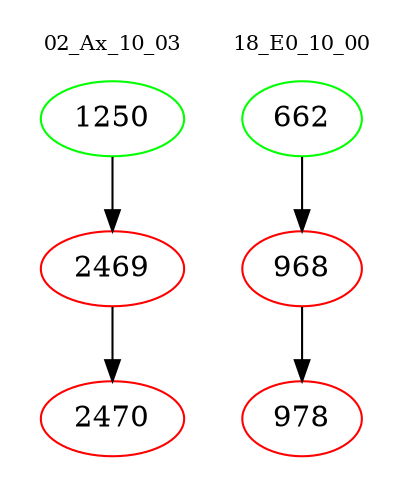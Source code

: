 digraph{
subgraph cluster_0 {
color = white
label = "02_Ax_10_03";
fontsize=10;
T0_1250 [label="1250", color="green"]
T0_1250 -> T0_2469 [color="black"]
T0_2469 [label="2469", color="red"]
T0_2469 -> T0_2470 [color="black"]
T0_2470 [label="2470", color="red"]
}
subgraph cluster_1 {
color = white
label = "18_E0_10_00";
fontsize=10;
T1_662 [label="662", color="green"]
T1_662 -> T1_968 [color="black"]
T1_968 [label="968", color="red"]
T1_968 -> T1_978 [color="black"]
T1_978 [label="978", color="red"]
}
}
